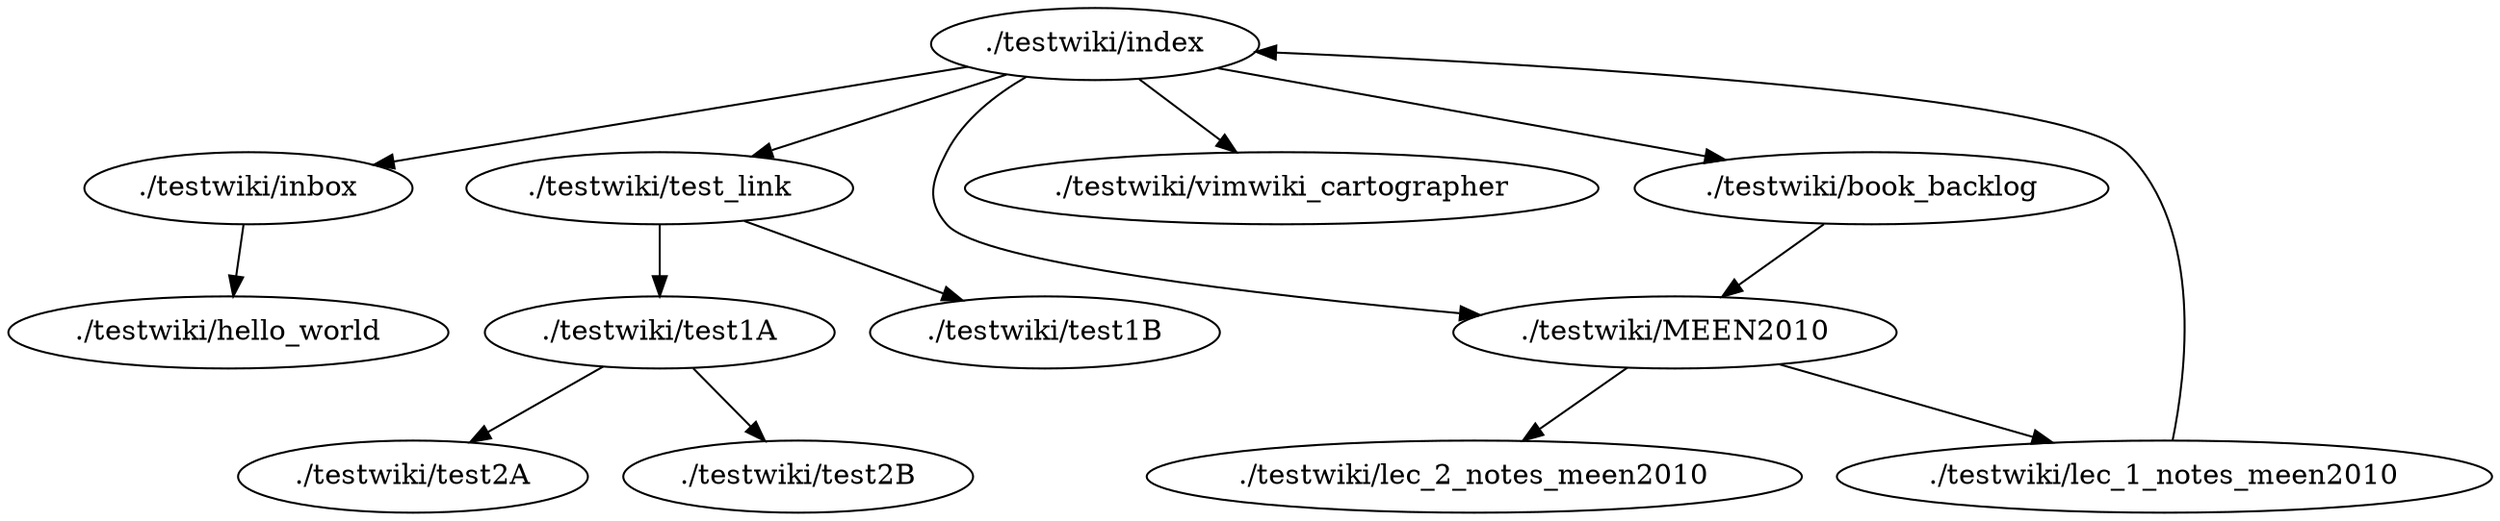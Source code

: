 digraph VimwikiGraph {
    "./testwiki/inbox" -> "./testwiki/hello_world";
    "./testwiki/test_link" -> "./testwiki/test1A";
    "./testwiki/test_link" -> "./testwiki/test1B";
    "./testwiki/index" -> "./testwiki/MEEN2010";
    "./testwiki/index" -> "./testwiki/vimwiki_cartographer";
    "./testwiki/index" -> "./testwiki/inbox";
    "./testwiki/index" -> "./testwiki/book_backlog";
    "./testwiki/index" -> "./testwiki/test_link";
    "./testwiki/MEEN2010" -> "./testwiki/lec_1_notes_meen2010";
    "./testwiki/MEEN2010" -> "./testwiki/lec_2_notes_meen2010";
    "./testwiki/lec_1_notes_meen2010" -> "./testwiki/index";
    "./testwiki/test1A" -> "./testwiki/test2A";
    "./testwiki/test1A" -> "./testwiki/test2B";
    "./testwiki/book_backlog" -> "./testwiki/MEEN2010";
}
